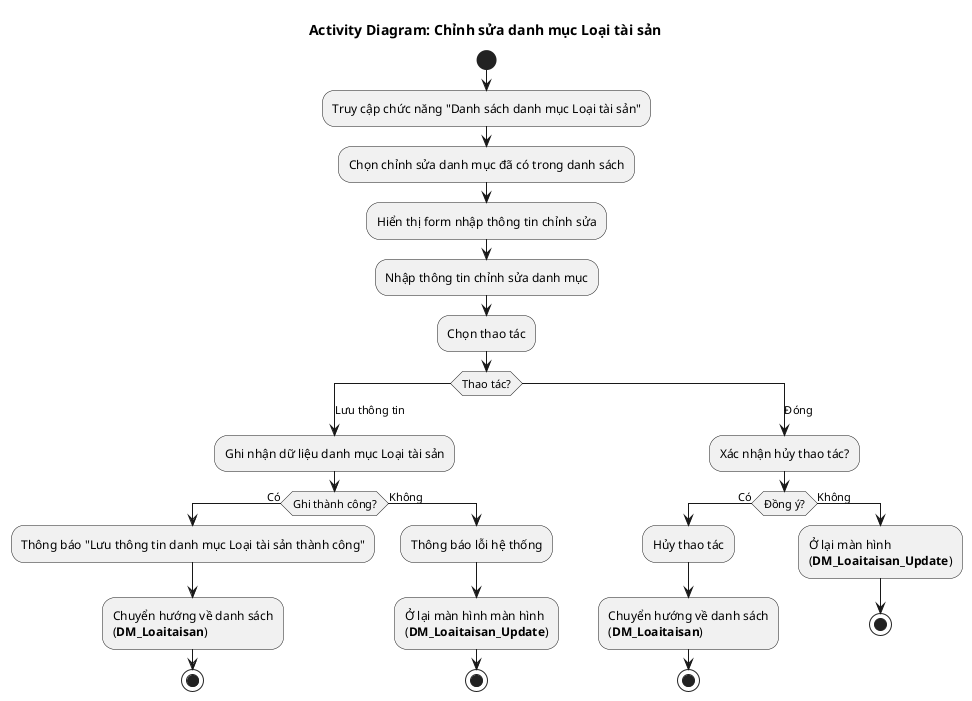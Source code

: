 @startuml DM_Loaitaisan_Update
!pragma layout smetana
title Activity Diagram: Chỉnh sửa danh mục Loại tài sản
start
:Truy cập chức năng "Danh sách danh mục Loại tài sản";
:Chọn chỉnh sửa danh mục đã có trong danh sách;
:Hiển thị form nhập thông tin chỉnh sửa;
:Nhập thông tin chỉnh sửa danh mục;
  :Chọn thao tác;
  switch (Thao tác?)
    case (Lưu thông tin)
      :Ghi nhận dữ liệu danh mục Loại tài sản;
        if (Ghi thành công?) then (Có)
        :Thông báo "Lưu thông tin danh mục Loại tài sản thành công";
        :Chuyển hướng về danh sách\n(**DM_Loaitaisan**);
        stop
      else (Không)
        :Thông báo lỗi hệ thống;
        :Ở lại màn hình màn hình\n(**DM_Loaitaisan_Update**);
        stop
      endif
    case (Đóng)
      :Xác nhận hủy thao tác?;
      if (Đồng ý?) then (Có)
        :Hủy thao tác;
        :Chuyển hướng về danh sách\n(**DM_Loaitaisan**);
        stop
      else (Không)
        :Ở lại màn hình\n(**DM_Loaitaisan_Update**);
        stop
      endif
  endswitch
@enduml
